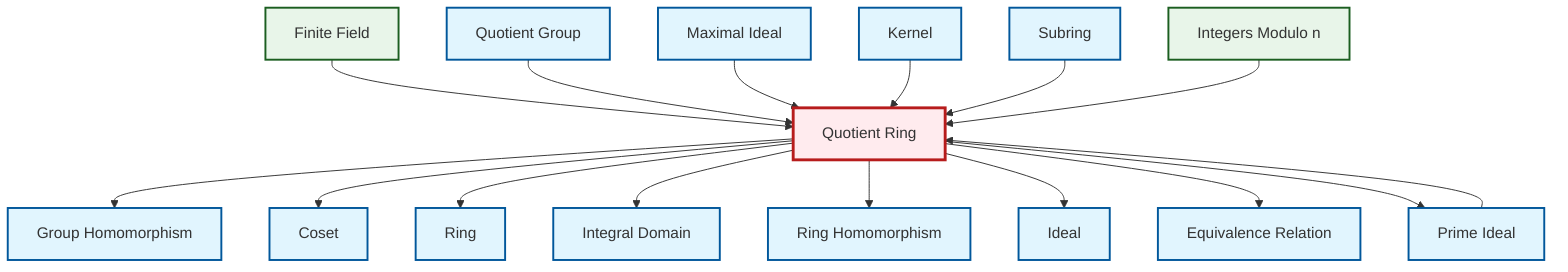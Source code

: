 graph TD
    classDef definition fill:#e1f5fe,stroke:#01579b,stroke-width:2px
    classDef theorem fill:#f3e5f5,stroke:#4a148c,stroke-width:2px
    classDef axiom fill:#fff3e0,stroke:#e65100,stroke-width:2px
    classDef example fill:#e8f5e9,stroke:#1b5e20,stroke-width:2px
    classDef current fill:#ffebee,stroke:#b71c1c,stroke-width:3px
    def-kernel["Kernel"]:::definition
    def-coset["Coset"]:::definition
    def-equivalence-relation["Equivalence Relation"]:::definition
    def-ideal["Ideal"]:::definition
    def-subring["Subring"]:::definition
    def-ring["Ring"]:::definition
    def-quotient-group["Quotient Group"]:::definition
    ex-quotient-integers-mod-n["Integers Modulo n"]:::example
    def-homomorphism["Group Homomorphism"]:::definition
    def-quotient-ring["Quotient Ring"]:::definition
    def-integral-domain["Integral Domain"]:::definition
    def-maximal-ideal["Maximal Ideal"]:::definition
    ex-finite-field["Finite Field"]:::example
    def-prime-ideal["Prime Ideal"]:::definition
    def-ring-homomorphism["Ring Homomorphism"]:::definition
    def-quotient-ring --> def-homomorphism
    def-quotient-ring --> def-coset
    def-quotient-ring --> def-ring
    ex-finite-field --> def-quotient-ring
    def-quotient-group --> def-quotient-ring
    def-maximal-ideal --> def-quotient-ring
    def-quotient-ring --> def-integral-domain
    def-quotient-ring --> def-ring-homomorphism
    def-kernel --> def-quotient-ring
    def-subring --> def-quotient-ring
    def-quotient-ring --> def-ideal
    def-quotient-ring --> def-equivalence-relation
    ex-quotient-integers-mod-n --> def-quotient-ring
    def-quotient-ring --> def-prime-ideal
    def-prime-ideal --> def-quotient-ring
    class def-quotient-ring current